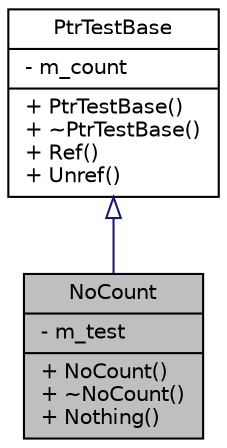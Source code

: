 digraph "NoCount"
{
  edge [fontname="Helvetica",fontsize="10",labelfontname="Helvetica",labelfontsize="10"];
  node [fontname="Helvetica",fontsize="10",shape=record];
  Node1 [label="{NoCount\n|- m_test\l|+ NoCount()\l+ ~NoCount()\l+ Nothing()\l}",height=0.2,width=0.4,color="black", fillcolor="grey75", style="filled", fontcolor="black"];
  Node2 -> Node1 [dir="back",color="midnightblue",fontsize="10",style="solid",arrowtail="onormal"];
  Node2 [label="{PtrTestBase\n|- m_count\l|+ PtrTestBase()\l+ ~PtrTestBase()\l+ Ref()\l+ Unref()\l}",height=0.2,width=0.4,color="black", fillcolor="white", style="filled",URL="$d5/d47/classPtrTestBase.html"];
}

